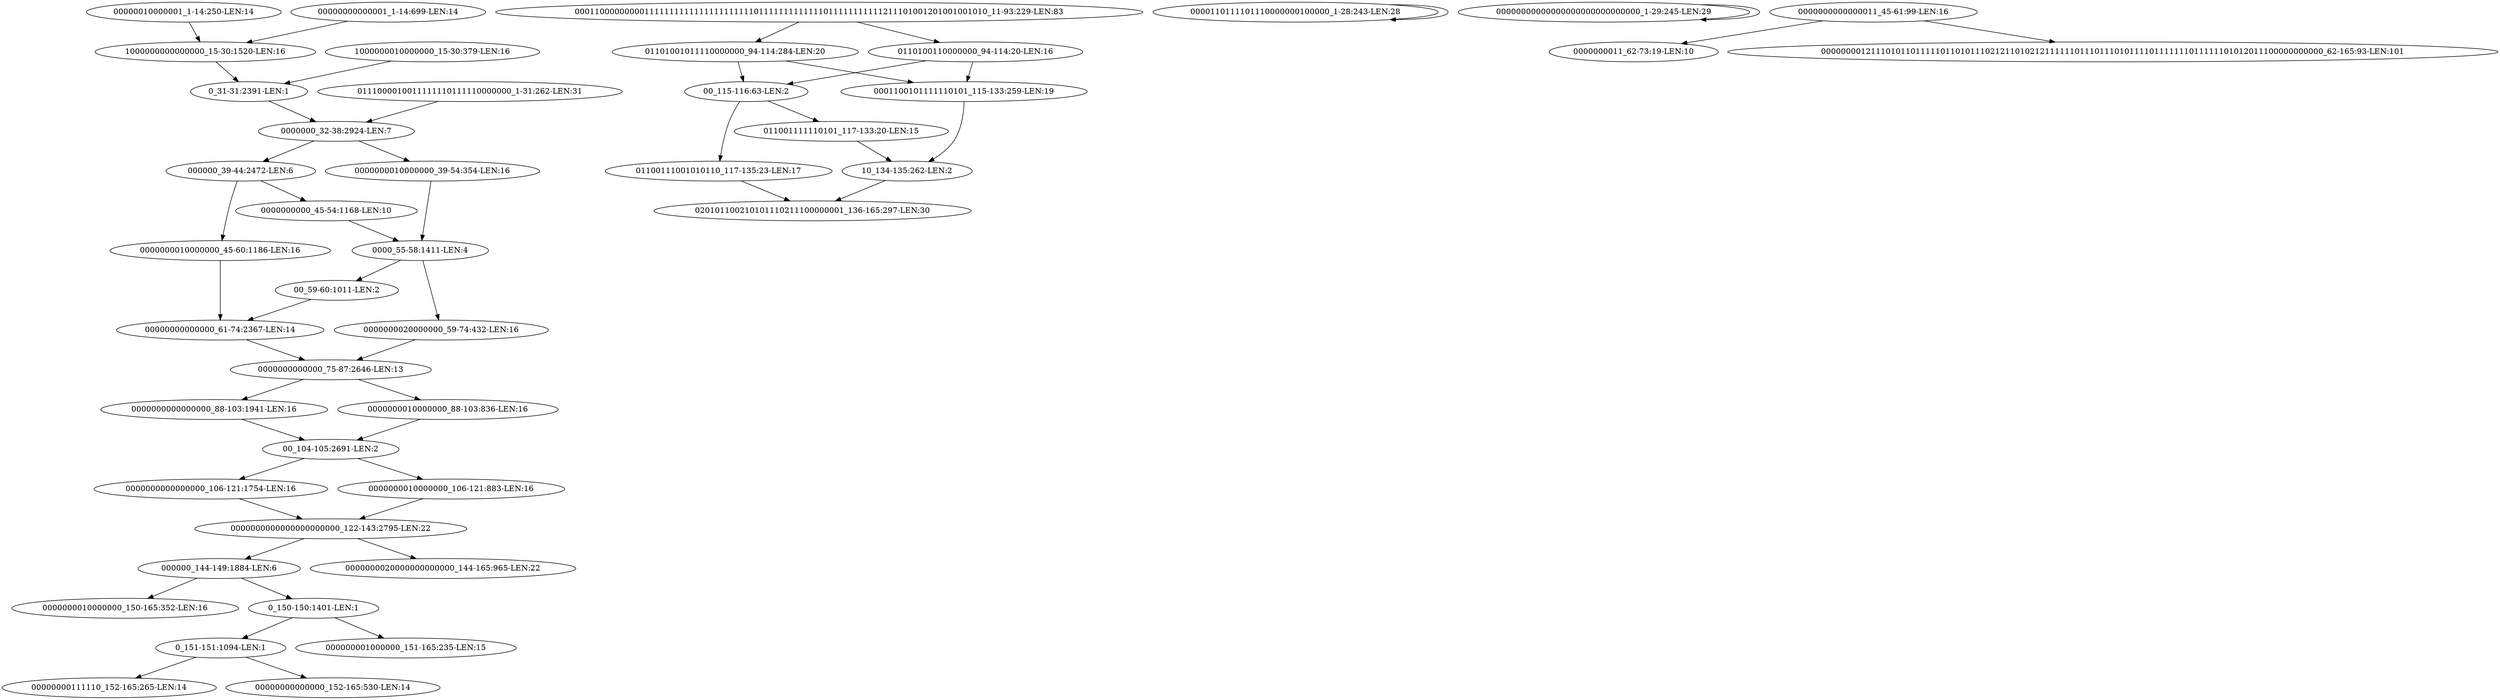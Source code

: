digraph G {
    "000000_39-44:2472-LEN:6" -> "0000000000_45-54:1168-LEN:10";
    "000000_39-44:2472-LEN:6" -> "0000000010000000_45-60:1186-LEN:16";
    "0_31-31:2391-LEN:1" -> "0000000_32-38:2924-LEN:7";
    "01100111001010110_117-135:23-LEN:17" -> "020101100210101110211100000001_136-165:297-LEN:30";
    "0_151-151:1094-LEN:1" -> "00000000111110_152-165:265-LEN:14";
    "0_151-151:1094-LEN:1" -> "00000000000000_152-165:530-LEN:14";
    "0000000000000000_88-103:1941-LEN:16" -> "00_104-105:2691-LEN:2";
    "000000_144-149:1884-LEN:6" -> "0000000010000000_150-165:352-LEN:16";
    "000000_144-149:1884-LEN:6" -> "0_150-150:1401-LEN:1";
    "0000000000000000_106-121:1754-LEN:16" -> "0000000000000000000000_122-143:2795-LEN:22";
    "1000000000000000_15-30:1520-LEN:16" -> "0_31-31:2391-LEN:1";
    "00_59-60:1011-LEN:2" -> "00000000000000_61-74:2367-LEN:14";
    "00_115-116:63-LEN:2" -> "01100111001010110_117-135:23-LEN:17";
    "00_115-116:63-LEN:2" -> "011001111110101_117-133:20-LEN:15";
    "0000000000000000000000_122-143:2795-LEN:22" -> "000000_144-149:1884-LEN:6";
    "0000000000000000000000_122-143:2795-LEN:22" -> "0000000020000000000000_144-165:965-LEN:22";
    "0001100101111110101_115-133:259-LEN:19" -> "10_134-135:262-LEN:2";
    "0000000000_45-54:1168-LEN:10" -> "0000_55-58:1411-LEN:4";
    "0000000000000_75-87:2646-LEN:13" -> "0000000010000000_88-103:836-LEN:16";
    "0000000000000_75-87:2646-LEN:13" -> "0000000000000000_88-103:1941-LEN:16";
    "00011000000000111111111111111111111101111111111111011111111111211101001201001001010_11-93:229-LEN:83" -> "01101001011110000000_94-114:284-LEN:20";
    "00011000000000111111111111111111111101111111111111011111111111211101001201001001010_11-93:229-LEN:83" -> "0110100110000000_94-114:20-LEN:16";
    "0_150-150:1401-LEN:1" -> "000000001000000_151-165:235-LEN:15";
    "0_150-150:1401-LEN:1" -> "0_151-151:1094-LEN:1";
    "011001111110101_117-133:20-LEN:15" -> "10_134-135:262-LEN:2";
    "0000000010000000_88-103:836-LEN:16" -> "00_104-105:2691-LEN:2";
    "01101001011110000000_94-114:284-LEN:20" -> "00_115-116:63-LEN:2";
    "01101001011110000000_94-114:284-LEN:20" -> "0001100101111110101_115-133:259-LEN:19";
    "0000110111101110000000100000_1-28:243-LEN:28" -> "0000110111101110000000100000_1-28:243-LEN:28";
    "0000000010000000_45-60:1186-LEN:16" -> "00000000000000_61-74:2367-LEN:14";
    "00_104-105:2691-LEN:2" -> "0000000010000000_106-121:883-LEN:16";
    "00_104-105:2691-LEN:2" -> "0000000000000000_106-121:1754-LEN:16";
    "0000000010000000_106-121:883-LEN:16" -> "0000000000000000000000_122-143:2795-LEN:22";
    "1000000010000000_15-30:379-LEN:16" -> "0_31-31:2391-LEN:1";
    "00000000000000_61-74:2367-LEN:14" -> "0000000000000_75-87:2646-LEN:13";
    "0000000020000000_59-74:432-LEN:16" -> "0000000000000_75-87:2646-LEN:13";
    "10_134-135:262-LEN:2" -> "020101100210101110211100000001_136-165:297-LEN:30";
    "0000000010000000_39-54:354-LEN:16" -> "0000_55-58:1411-LEN:4";
    "00000000000000000000000000000_1-29:245-LEN:29" -> "00000000000000000000000000000_1-29:245-LEN:29";
    "0110100110000000_94-114:20-LEN:16" -> "00_115-116:63-LEN:2";
    "0110100110000000_94-114:20-LEN:16" -> "0001100101111110101_115-133:259-LEN:19";
    "0111000010011111110111110000000_1-31:262-LEN:31" -> "0000000_32-38:2924-LEN:7";
    "0000000000000011_45-61:99-LEN:16" -> "0000000011_62-73:19-LEN:10";
    "0000000000000011_45-61:99-LEN:16" -> "00000000121110101101111101101011102121101021211111101110111010111101111111011111101012011100000000000_62-165:93-LEN:101";
    "0000_55-58:1411-LEN:4" -> "00_59-60:1011-LEN:2";
    "0000_55-58:1411-LEN:4" -> "0000000020000000_59-74:432-LEN:16";
    "00000010000001_1-14:250-LEN:14" -> "1000000000000000_15-30:1520-LEN:16";
    "0000000_32-38:2924-LEN:7" -> "000000_39-44:2472-LEN:6";
    "0000000_32-38:2924-LEN:7" -> "0000000010000000_39-54:354-LEN:16";
    "00000000000001_1-14:699-LEN:14" -> "1000000000000000_15-30:1520-LEN:16";
}
